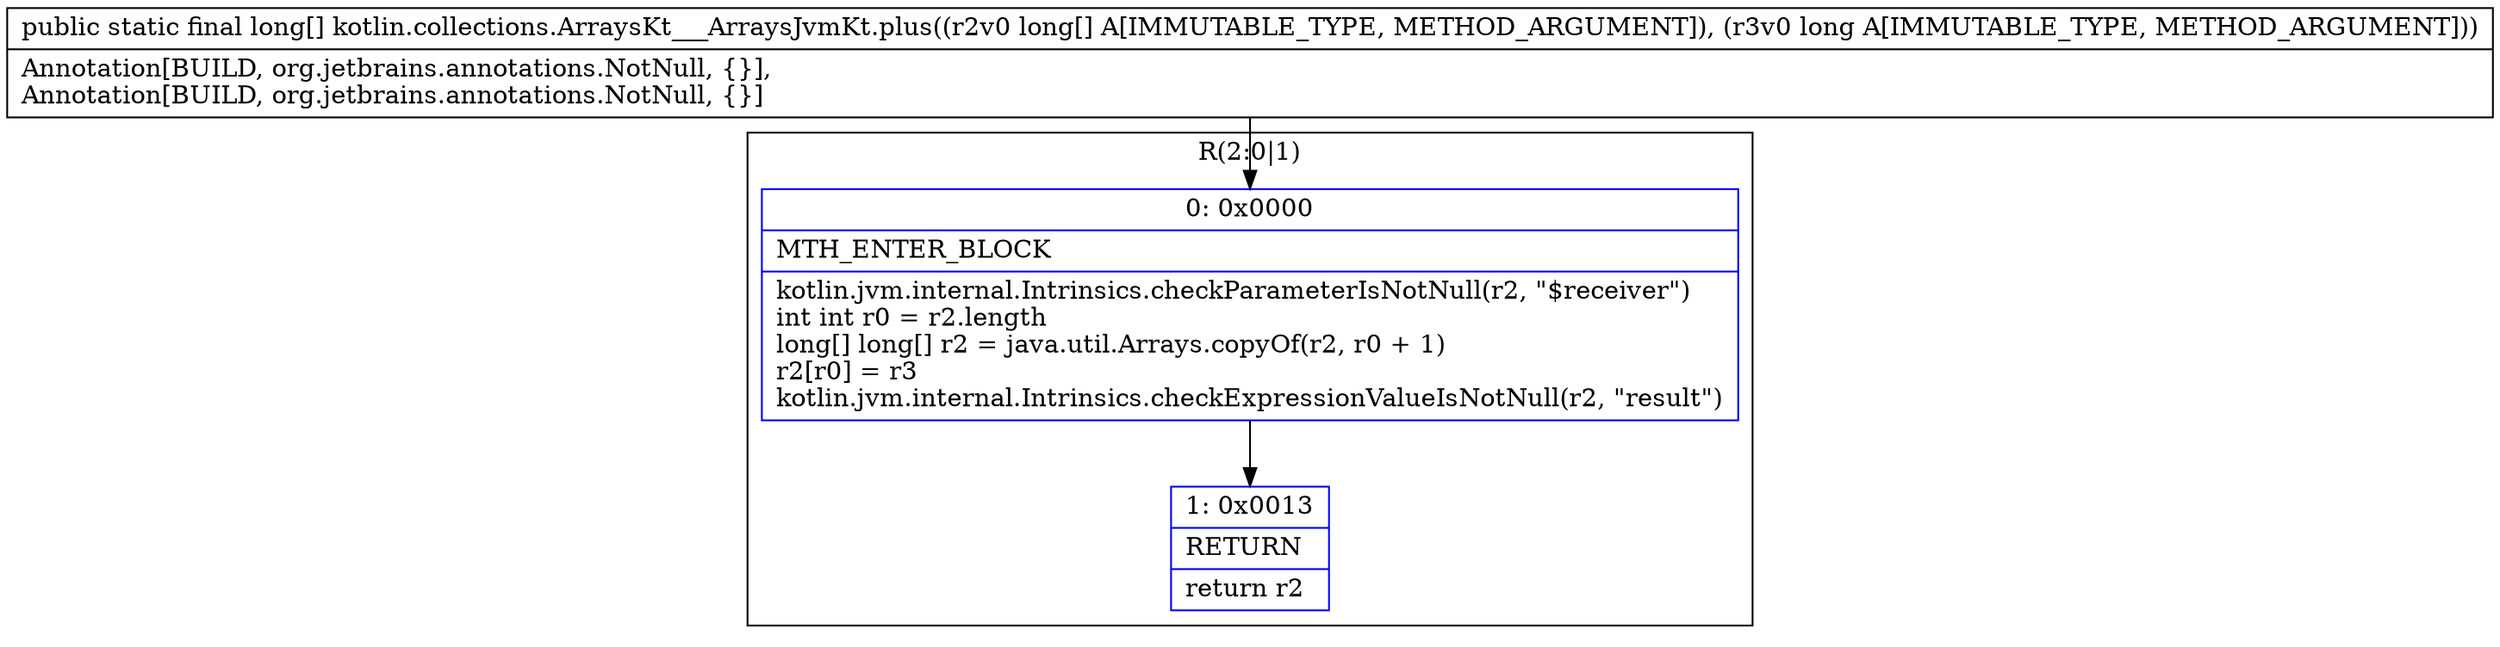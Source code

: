 digraph "CFG forkotlin.collections.ArraysKt___ArraysJvmKt.plus([JJ)[J" {
subgraph cluster_Region_1719995243 {
label = "R(2:0|1)";
node [shape=record,color=blue];
Node_0 [shape=record,label="{0\:\ 0x0000|MTH_ENTER_BLOCK\l|kotlin.jvm.internal.Intrinsics.checkParameterIsNotNull(r2, \"$receiver\")\lint int r0 = r2.length\llong[] long[] r2 = java.util.Arrays.copyOf(r2, r0 + 1)\lr2[r0] = r3\lkotlin.jvm.internal.Intrinsics.checkExpressionValueIsNotNull(r2, \"result\")\l}"];
Node_1 [shape=record,label="{1\:\ 0x0013|RETURN\l|return r2\l}"];
}
MethodNode[shape=record,label="{public static final long[] kotlin.collections.ArraysKt___ArraysJvmKt.plus((r2v0 long[] A[IMMUTABLE_TYPE, METHOD_ARGUMENT]), (r3v0 long A[IMMUTABLE_TYPE, METHOD_ARGUMENT]))  | Annotation[BUILD, org.jetbrains.annotations.NotNull, \{\}], \lAnnotation[BUILD, org.jetbrains.annotations.NotNull, \{\}]\l}"];
MethodNode -> Node_0;
Node_0 -> Node_1;
}

